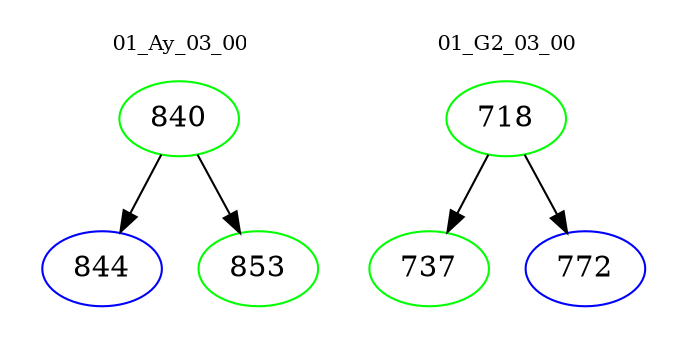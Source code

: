 digraph{
subgraph cluster_0 {
color = white
label = "01_Ay_03_00";
fontsize=10;
T0_840 [label="840", color="green"]
T0_840 -> T0_844 [color="black"]
T0_844 [label="844", color="blue"]
T0_840 -> T0_853 [color="black"]
T0_853 [label="853", color="green"]
}
subgraph cluster_1 {
color = white
label = "01_G2_03_00";
fontsize=10;
T1_718 [label="718", color="green"]
T1_718 -> T1_737 [color="black"]
T1_737 [label="737", color="green"]
T1_718 -> T1_772 [color="black"]
T1_772 [label="772", color="blue"]
}
}
